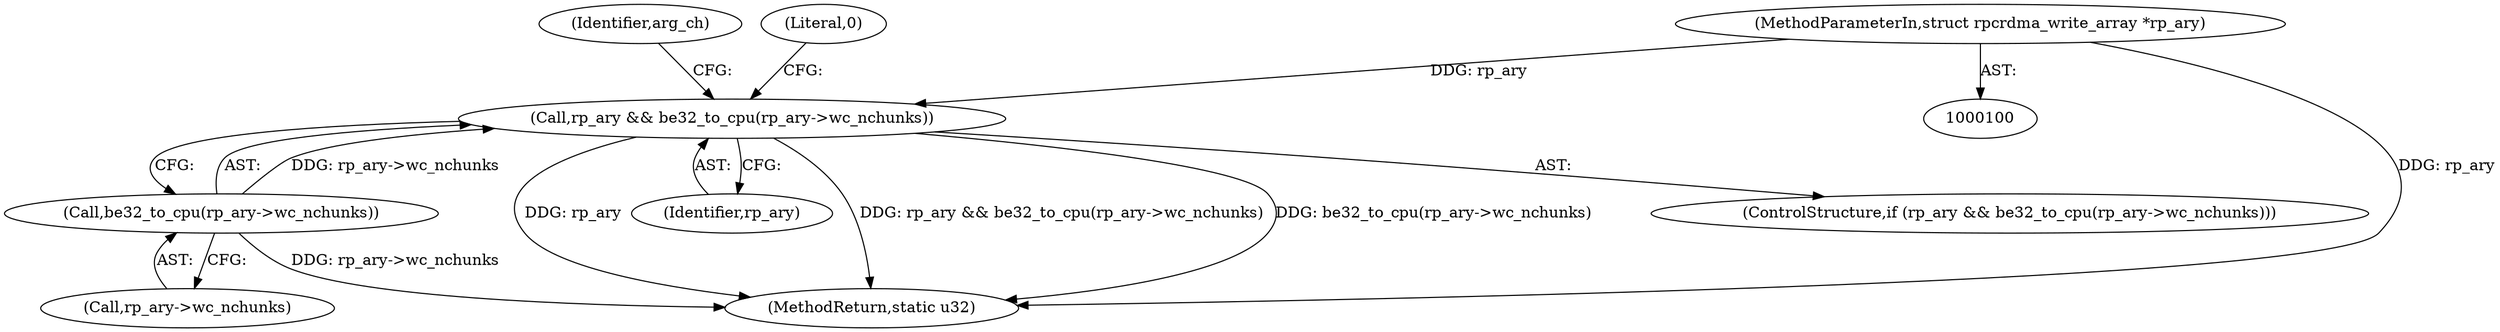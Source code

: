 digraph "1_linux_c70422f760c120480fee4de6c38804c72aa26bc1_36@pointer" {
"1000156" [label="(Call,rp_ary && be32_to_cpu(rp_ary->wc_nchunks))"];
"1000103" [label="(MethodParameterIn,struct rpcrdma_write_array *rp_ary)"];
"1000158" [label="(Call,be32_to_cpu(rp_ary->wc_nchunks))"];
"1000155" [label="(ControlStructure,if (rp_ary && be32_to_cpu(rp_ary->wc_nchunks)))"];
"1000164" [label="(Identifier,arg_ch)"];
"1000157" [label="(Identifier,rp_ary)"];
"1000156" [label="(Call,rp_ary && be32_to_cpu(rp_ary->wc_nchunks))"];
"1000158" [label="(Call,be32_to_cpu(rp_ary->wc_nchunks))"];
"1000159" [label="(Call,rp_ary->wc_nchunks)"];
"1000179" [label="(Literal,0)"];
"1000103" [label="(MethodParameterIn,struct rpcrdma_write_array *rp_ary)"];
"1000180" [label="(MethodReturn,static u32)"];
"1000156" -> "1000155"  [label="AST: "];
"1000156" -> "1000157"  [label="CFG: "];
"1000156" -> "1000158"  [label="CFG: "];
"1000157" -> "1000156"  [label="AST: "];
"1000158" -> "1000156"  [label="AST: "];
"1000164" -> "1000156"  [label="CFG: "];
"1000179" -> "1000156"  [label="CFG: "];
"1000156" -> "1000180"  [label="DDG: rp_ary"];
"1000156" -> "1000180"  [label="DDG: rp_ary && be32_to_cpu(rp_ary->wc_nchunks)"];
"1000156" -> "1000180"  [label="DDG: be32_to_cpu(rp_ary->wc_nchunks)"];
"1000103" -> "1000156"  [label="DDG: rp_ary"];
"1000158" -> "1000156"  [label="DDG: rp_ary->wc_nchunks"];
"1000103" -> "1000100"  [label="AST: "];
"1000103" -> "1000180"  [label="DDG: rp_ary"];
"1000158" -> "1000159"  [label="CFG: "];
"1000159" -> "1000158"  [label="AST: "];
"1000158" -> "1000180"  [label="DDG: rp_ary->wc_nchunks"];
}

